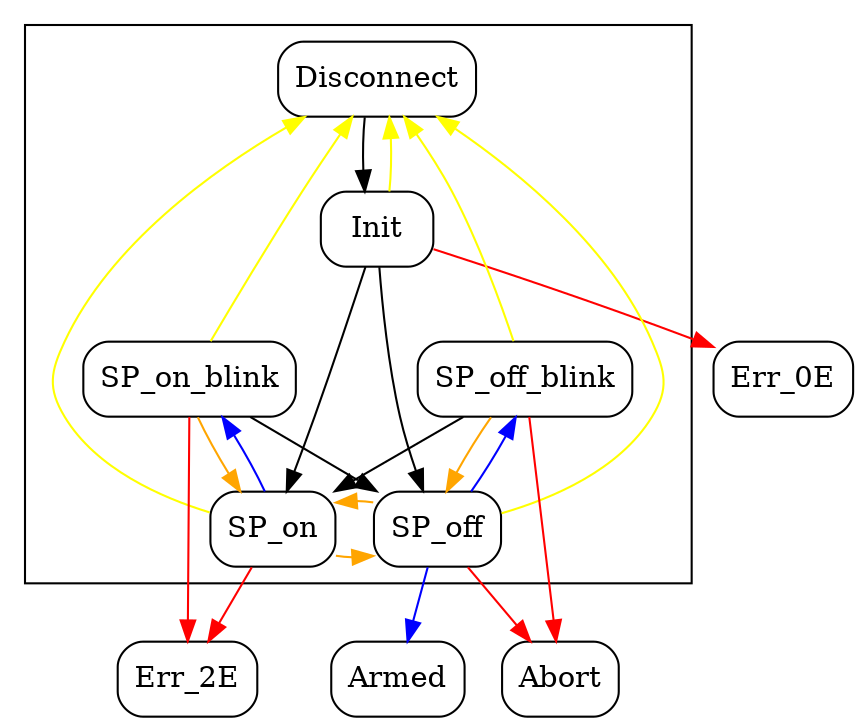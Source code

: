 digraph ltcctrl {
	node [shape=box style=rounded];
	
	Disconnect -> Init;
		
        Init -> SP_on;
        Init -> SP_off;
        Init -> Err_0E [color=red];
        Init -> SP_on_blink [color=invis];
        Init -> SP_off_blink [color=invis];
	Init -> Disconnect [color=yellow];

        SP_on -> Err_2E [color=red];
       	SP_on -> SP_off [color=orange];
	SP_on -> SP_on_blink [color=blue];
	SP_on -> Disconnect [color=yellow];

        SP_on_blink -> SP_off;
	SP_on_blink -> SP_on [color=orange];
        SP_on_blink -> Err_2E [color=red];
	SP_on_blink -> Disconnect [color=yellow];
	
        SP_off -> Abort [color=red];
	SP_off -> SP_on [color=orange];
        SP_off -> Armed [color=blue];
        SP_off -> SP_off_blink [color=blue];
	SP_off -> Disconnect [color=yellow];

        SP_off_blink -> SP_on;
	SP_off_blink -> SP_off [color=orange];
        SP_off_blink -> Abort [color=red];
	SP_off_blink -> Disconnect [color=yellow];	

	subgraph cluster_unarmed{
                Disconnect;
		Init;
		subgraph {
			rank=same;
                	SP_on;
                	SP_off;
		}
                subgraph {
			rank=same;
			SP_on_blink;
                	SP_off_blink;
		}
        }

}
